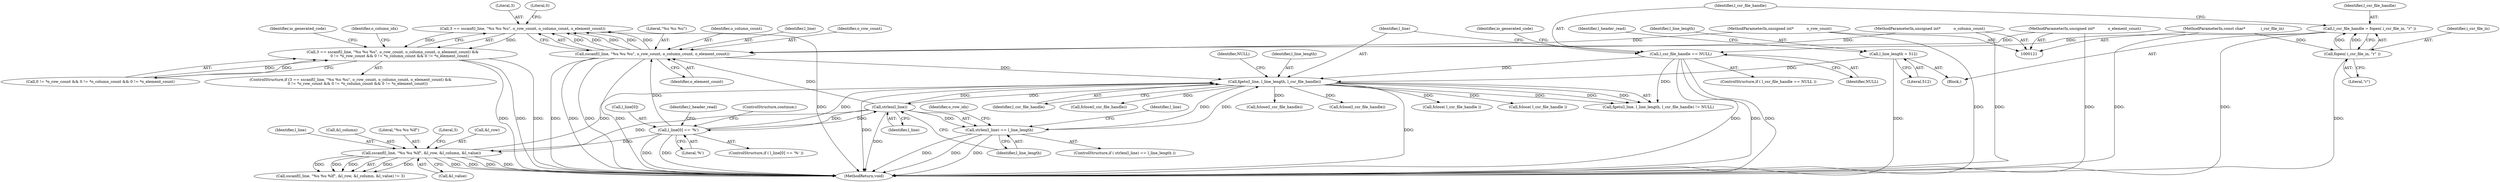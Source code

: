 digraph "0_libxsmm_151481489192e6d1997f8bde52c5c425ea41741d_2@API" {
"1000223" [label="(Call,3 == sscanf(l_line, \"%u %u %u\", o_row_count, o_column_count, o_element_count))"];
"1000225" [label="(Call,sscanf(l_line, \"%u %u %u\", o_row_count, o_column_count, o_element_count))"];
"1000207" [label="(Call,l_line[0] == '%')"];
"1000173" [label="(Call,strlen(l_line))"];
"1000165" [label="(Call,fgets(l_line, l_line_length, l_csr_file_handle))"];
"1000434" [label="(Call,sscanf(l_line, \"%u %u %lf\", &l_row, &l_column, &l_value))"];
"1000133" [label="(Call,l_line_length = 512)"];
"1000172" [label="(Call,strlen(l_line) == l_line_length)"];
"1000155" [label="(Call,l_csr_file_handle == NULL)"];
"1000149" [label="(Call,l_csr_file_handle = fopen( i_csr_file_in, \"r\" ))"];
"1000151" [label="(Call,fopen( i_csr_file_in, \"r\" ))"];
"1000123" [label="(MethodParameterIn,const char*             i_csr_file_in)"];
"1000127" [label="(MethodParameterIn,unsigned int*           o_row_count)"];
"1000128" [label="(MethodParameterIn,unsigned int*           o_column_count)"];
"1000129" [label="(MethodParameterIn,unsigned int*           o_element_count)"];
"1000222" [label="(Call,3 == sscanf(l_line, \"%u %u %u\", o_row_count, o_column_count, o_element_count) &&\n            0 != *o_row_count && 0 != *o_column_count && 0 != *o_element_count)"];
"1000434" [label="(Call,sscanf(l_line, \"%u %u %lf\", &l_row, &l_column, &l_value))"];
"1000168" [label="(Identifier,l_csr_file_handle)"];
"1000128" [label="(MethodParameterIn,unsigned int*           o_column_count)"];
"1000135" [label="(Literal,512)"];
"1000154" [label="(ControlStructure,if ( l_csr_file_handle == NULL ))"];
"1000336" [label="(Call,fclose(l_csr_file_handle))"];
"1000228" [label="(Identifier,o_row_count)"];
"1000227" [label="(Literal,\"%u %u %u\")"];
"1000443" [label="(Literal,3)"];
"1000175" [label="(Identifier,l_line_length)"];
"1000208" [label="(Call,l_line[0])"];
"1000229" [label="(Identifier,o_column_count)"];
"1000149" [label="(Call,l_csr_file_handle = fopen( i_csr_file_in, \"r\" ))"];
"1000441" [label="(Call,&l_value)"];
"1000155" [label="(Call,l_csr_file_handle == NULL)"];
"1000169" [label="(Identifier,NULL)"];
"1000179" [label="(Identifier,o_row_idx)"];
"1000211" [label="(Literal,'%')"];
"1000224" [label="(Literal,3)"];
"1000226" [label="(Identifier,l_line)"];
"1000218" [label="(Identifier,l_header_read)"];
"1000174" [label="(Identifier,l_line)"];
"1000139" [label="(Identifier,l_header_read)"];
"1000413" [label="(Identifier,io_generated_code)"];
"1000171" [label="(ControlStructure,if ( strlen(l_line) == l_line_length ))"];
"1000233" [label="(Literal,0)"];
"1000206" [label="(ControlStructure,if ( l_line[0] == '%' ))"];
"1000225" [label="(Call,sscanf(l_line, \"%u %u %u\", o_row_count, o_column_count, o_element_count))"];
"1000166" [label="(Identifier,l_line)"];
"1000433" [label="(Call,sscanf(l_line, \"%u %u %lf\", &l_row, &l_column, &l_value) != 3)"];
"1000584" [label="(MethodReturn,void)"];
"1000152" [label="(Identifier,i_csr_file_in)"];
"1000209" [label="(Identifier,l_line)"];
"1000437" [label="(Call,&l_row)"];
"1000200" [label="(Call,fclose(l_csr_file_handle))"];
"1000213" [label="(ControlStructure,continue;)"];
"1000435" [label="(Identifier,l_line)"];
"1000151" [label="(Call,fopen( i_csr_file_in, \"r\" ))"];
"1000153" [label="(Literal,\"r\")"];
"1000439" [label="(Call,&l_column)"];
"1000160" [label="(Identifier,io_generated_code)"];
"1000150" [label="(Identifier,l_csr_file_handle)"];
"1000248" [label="(Identifier,o_column_idx)"];
"1000164" [label="(Call,fgets(l_line, l_line_length, l_csr_file_handle) != NULL)"];
"1000173" [label="(Call,strlen(l_line))"];
"1000436" [label="(Literal,\"%u %u %lf\")"];
"1000127" [label="(MethodParameterIn,unsigned int*           o_row_count)"];
"1000222" [label="(Call,3 == sscanf(l_line, \"%u %u %u\", o_row_count, o_column_count, o_element_count) &&\n            0 != *o_row_count && 0 != *o_column_count && 0 != *o_element_count)"];
"1000207" [label="(Call,l_line[0] == '%')"];
"1000165" [label="(Call,fgets(l_line, l_line_length, l_csr_file_handle))"];
"1000221" [label="(ControlStructure,if (3 == sscanf(l_line, \"%u %u %u\", o_row_count, o_column_count, o_element_count) &&\n            0 != *o_row_count && 0 != *o_column_count && 0 != *o_element_count))"];
"1000231" [label="(Call,0 != *o_row_count && 0 != *o_column_count && 0 != *o_element_count)"];
"1000156" [label="(Identifier,l_csr_file_handle)"];
"1000230" [label="(Identifier,o_element_count)"];
"1000123" [label="(MethodParameterIn,const char*             i_csr_file_in)"];
"1000133" [label="(Call,l_line_length = 512)"];
"1000223" [label="(Call,3 == sscanf(l_line, \"%u %u %u\", o_row_count, o_column_count, o_element_count))"];
"1000468" [label="(Call,fclose(l_csr_file_handle))"];
"1000130" [label="(Block,)"];
"1000129" [label="(MethodParameterIn,unsigned int*           o_element_count)"];
"1000167" [label="(Identifier,l_line_length)"];
"1000134" [label="(Identifier,l_line_length)"];
"1000157" [label="(Identifier,NULL)"];
"1000415" [label="(Call,fclose( l_csr_file_handle ))"];
"1000513" [label="(Call,fclose( l_csr_file_handle ))"];
"1000172" [label="(Call,strlen(l_line) == l_line_length)"];
"1000223" -> "1000222"  [label="AST: "];
"1000223" -> "1000225"  [label="CFG: "];
"1000224" -> "1000223"  [label="AST: "];
"1000225" -> "1000223"  [label="AST: "];
"1000233" -> "1000223"  [label="CFG: "];
"1000222" -> "1000223"  [label="CFG: "];
"1000223" -> "1000584"  [label="DDG: "];
"1000223" -> "1000222"  [label="DDG: "];
"1000223" -> "1000222"  [label="DDG: "];
"1000225" -> "1000223"  [label="DDG: "];
"1000225" -> "1000223"  [label="DDG: "];
"1000225" -> "1000223"  [label="DDG: "];
"1000225" -> "1000223"  [label="DDG: "];
"1000225" -> "1000223"  [label="DDG: "];
"1000225" -> "1000230"  [label="CFG: "];
"1000226" -> "1000225"  [label="AST: "];
"1000227" -> "1000225"  [label="AST: "];
"1000228" -> "1000225"  [label="AST: "];
"1000229" -> "1000225"  [label="AST: "];
"1000230" -> "1000225"  [label="AST: "];
"1000225" -> "1000584"  [label="DDG: "];
"1000225" -> "1000584"  [label="DDG: "];
"1000225" -> "1000584"  [label="DDG: "];
"1000225" -> "1000584"  [label="DDG: "];
"1000225" -> "1000165"  [label="DDG: "];
"1000207" -> "1000225"  [label="DDG: "];
"1000173" -> "1000225"  [label="DDG: "];
"1000127" -> "1000225"  [label="DDG: "];
"1000128" -> "1000225"  [label="DDG: "];
"1000129" -> "1000225"  [label="DDG: "];
"1000207" -> "1000206"  [label="AST: "];
"1000207" -> "1000211"  [label="CFG: "];
"1000208" -> "1000207"  [label="AST: "];
"1000211" -> "1000207"  [label="AST: "];
"1000213" -> "1000207"  [label="CFG: "];
"1000218" -> "1000207"  [label="CFG: "];
"1000207" -> "1000584"  [label="DDG: "];
"1000207" -> "1000584"  [label="DDG: "];
"1000207" -> "1000165"  [label="DDG: "];
"1000207" -> "1000173"  [label="DDG: "];
"1000173" -> "1000207"  [label="DDG: "];
"1000207" -> "1000434"  [label="DDG: "];
"1000173" -> "1000172"  [label="AST: "];
"1000173" -> "1000174"  [label="CFG: "];
"1000174" -> "1000173"  [label="AST: "];
"1000175" -> "1000173"  [label="CFG: "];
"1000173" -> "1000584"  [label="DDG: "];
"1000173" -> "1000165"  [label="DDG: "];
"1000173" -> "1000172"  [label="DDG: "];
"1000165" -> "1000173"  [label="DDG: "];
"1000173" -> "1000434"  [label="DDG: "];
"1000165" -> "1000164"  [label="AST: "];
"1000165" -> "1000168"  [label="CFG: "];
"1000166" -> "1000165"  [label="AST: "];
"1000167" -> "1000165"  [label="AST: "];
"1000168" -> "1000165"  [label="AST: "];
"1000169" -> "1000165"  [label="CFG: "];
"1000165" -> "1000584"  [label="DDG: "];
"1000165" -> "1000584"  [label="DDG: "];
"1000165" -> "1000164"  [label="DDG: "];
"1000165" -> "1000164"  [label="DDG: "];
"1000165" -> "1000164"  [label="DDG: "];
"1000434" -> "1000165"  [label="DDG: "];
"1000133" -> "1000165"  [label="DDG: "];
"1000172" -> "1000165"  [label="DDG: "];
"1000155" -> "1000165"  [label="DDG: "];
"1000165" -> "1000172"  [label="DDG: "];
"1000165" -> "1000200"  [label="DDG: "];
"1000165" -> "1000336"  [label="DDG: "];
"1000165" -> "1000415"  [label="DDG: "];
"1000165" -> "1000468"  [label="DDG: "];
"1000165" -> "1000513"  [label="DDG: "];
"1000434" -> "1000433"  [label="AST: "];
"1000434" -> "1000441"  [label="CFG: "];
"1000435" -> "1000434"  [label="AST: "];
"1000436" -> "1000434"  [label="AST: "];
"1000437" -> "1000434"  [label="AST: "];
"1000439" -> "1000434"  [label="AST: "];
"1000441" -> "1000434"  [label="AST: "];
"1000443" -> "1000434"  [label="CFG: "];
"1000434" -> "1000584"  [label="DDG: "];
"1000434" -> "1000584"  [label="DDG: "];
"1000434" -> "1000584"  [label="DDG: "];
"1000434" -> "1000584"  [label="DDG: "];
"1000434" -> "1000433"  [label="DDG: "];
"1000434" -> "1000433"  [label="DDG: "];
"1000434" -> "1000433"  [label="DDG: "];
"1000434" -> "1000433"  [label="DDG: "];
"1000434" -> "1000433"  [label="DDG: "];
"1000133" -> "1000130"  [label="AST: "];
"1000133" -> "1000135"  [label="CFG: "];
"1000134" -> "1000133"  [label="AST: "];
"1000135" -> "1000133"  [label="AST: "];
"1000139" -> "1000133"  [label="CFG: "];
"1000133" -> "1000584"  [label="DDG: "];
"1000172" -> "1000171"  [label="AST: "];
"1000172" -> "1000175"  [label="CFG: "];
"1000175" -> "1000172"  [label="AST: "];
"1000179" -> "1000172"  [label="CFG: "];
"1000209" -> "1000172"  [label="CFG: "];
"1000172" -> "1000584"  [label="DDG: "];
"1000172" -> "1000584"  [label="DDG: "];
"1000172" -> "1000584"  [label="DDG: "];
"1000155" -> "1000154"  [label="AST: "];
"1000155" -> "1000157"  [label="CFG: "];
"1000156" -> "1000155"  [label="AST: "];
"1000157" -> "1000155"  [label="AST: "];
"1000160" -> "1000155"  [label="CFG: "];
"1000166" -> "1000155"  [label="CFG: "];
"1000155" -> "1000584"  [label="DDG: "];
"1000155" -> "1000584"  [label="DDG: "];
"1000155" -> "1000584"  [label="DDG: "];
"1000149" -> "1000155"  [label="DDG: "];
"1000155" -> "1000164"  [label="DDG: "];
"1000149" -> "1000130"  [label="AST: "];
"1000149" -> "1000151"  [label="CFG: "];
"1000150" -> "1000149"  [label="AST: "];
"1000151" -> "1000149"  [label="AST: "];
"1000156" -> "1000149"  [label="CFG: "];
"1000149" -> "1000584"  [label="DDG: "];
"1000151" -> "1000149"  [label="DDG: "];
"1000151" -> "1000149"  [label="DDG: "];
"1000151" -> "1000153"  [label="CFG: "];
"1000152" -> "1000151"  [label="AST: "];
"1000153" -> "1000151"  [label="AST: "];
"1000151" -> "1000584"  [label="DDG: "];
"1000123" -> "1000151"  [label="DDG: "];
"1000123" -> "1000121"  [label="AST: "];
"1000123" -> "1000584"  [label="DDG: "];
"1000127" -> "1000121"  [label="AST: "];
"1000127" -> "1000584"  [label="DDG: "];
"1000128" -> "1000121"  [label="AST: "];
"1000128" -> "1000584"  [label="DDG: "];
"1000129" -> "1000121"  [label="AST: "];
"1000129" -> "1000584"  [label="DDG: "];
"1000222" -> "1000221"  [label="AST: "];
"1000222" -> "1000231"  [label="CFG: "];
"1000231" -> "1000222"  [label="AST: "];
"1000248" -> "1000222"  [label="CFG: "];
"1000413" -> "1000222"  [label="CFG: "];
"1000222" -> "1000584"  [label="DDG: "];
"1000222" -> "1000584"  [label="DDG: "];
"1000222" -> "1000584"  [label="DDG: "];
"1000231" -> "1000222"  [label="DDG: "];
"1000231" -> "1000222"  [label="DDG: "];
}
